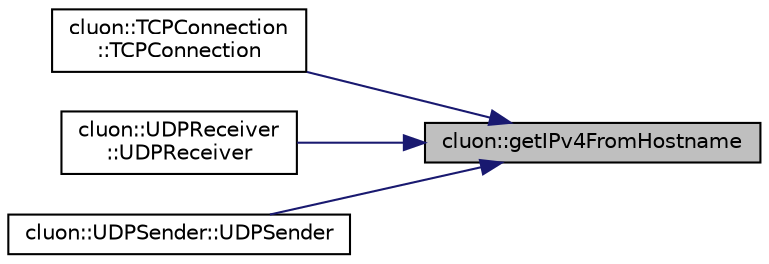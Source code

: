 digraph "cluon::getIPv4FromHostname"
{
 // LATEX_PDF_SIZE
  edge [fontname="Helvetica",fontsize="10",labelfontname="Helvetica",labelfontsize="10"];
  node [fontname="Helvetica",fontsize="10",shape=record];
  rankdir="RL";
  Node1 [label="cluon::getIPv4FromHostname",height=0.2,width=0.4,color="black", fillcolor="grey75", style="filled", fontcolor="black",tooltip=" "];
  Node1 -> Node2 [dir="back",color="midnightblue",fontsize="10",style="solid"];
  Node2 [label="cluon::TCPConnection\l::TCPConnection",height=0.2,width=0.4,color="black", fillcolor="white", style="filled",URL="$classcluon_1_1TCPConnection.html#a944df3d518fbbc5fc462d522d30a0cd3",tooltip=" "];
  Node1 -> Node3 [dir="back",color="midnightblue",fontsize="10",style="solid"];
  Node3 [label="cluon::UDPReceiver\l::UDPReceiver",height=0.2,width=0.4,color="black", fillcolor="white", style="filled",URL="$classcluon_1_1UDPReceiver.html#a067d67a9a40ebcd0d000969c1020706e",tooltip=" "];
  Node1 -> Node4 [dir="back",color="midnightblue",fontsize="10",style="solid"];
  Node4 [label="cluon::UDPSender::UDPSender",height=0.2,width=0.4,color="black", fillcolor="white", style="filled",URL="$classcluon_1_1UDPSender.html#a7f0b38364eb6dda1a95eb297139108b0",tooltip=" "];
}
